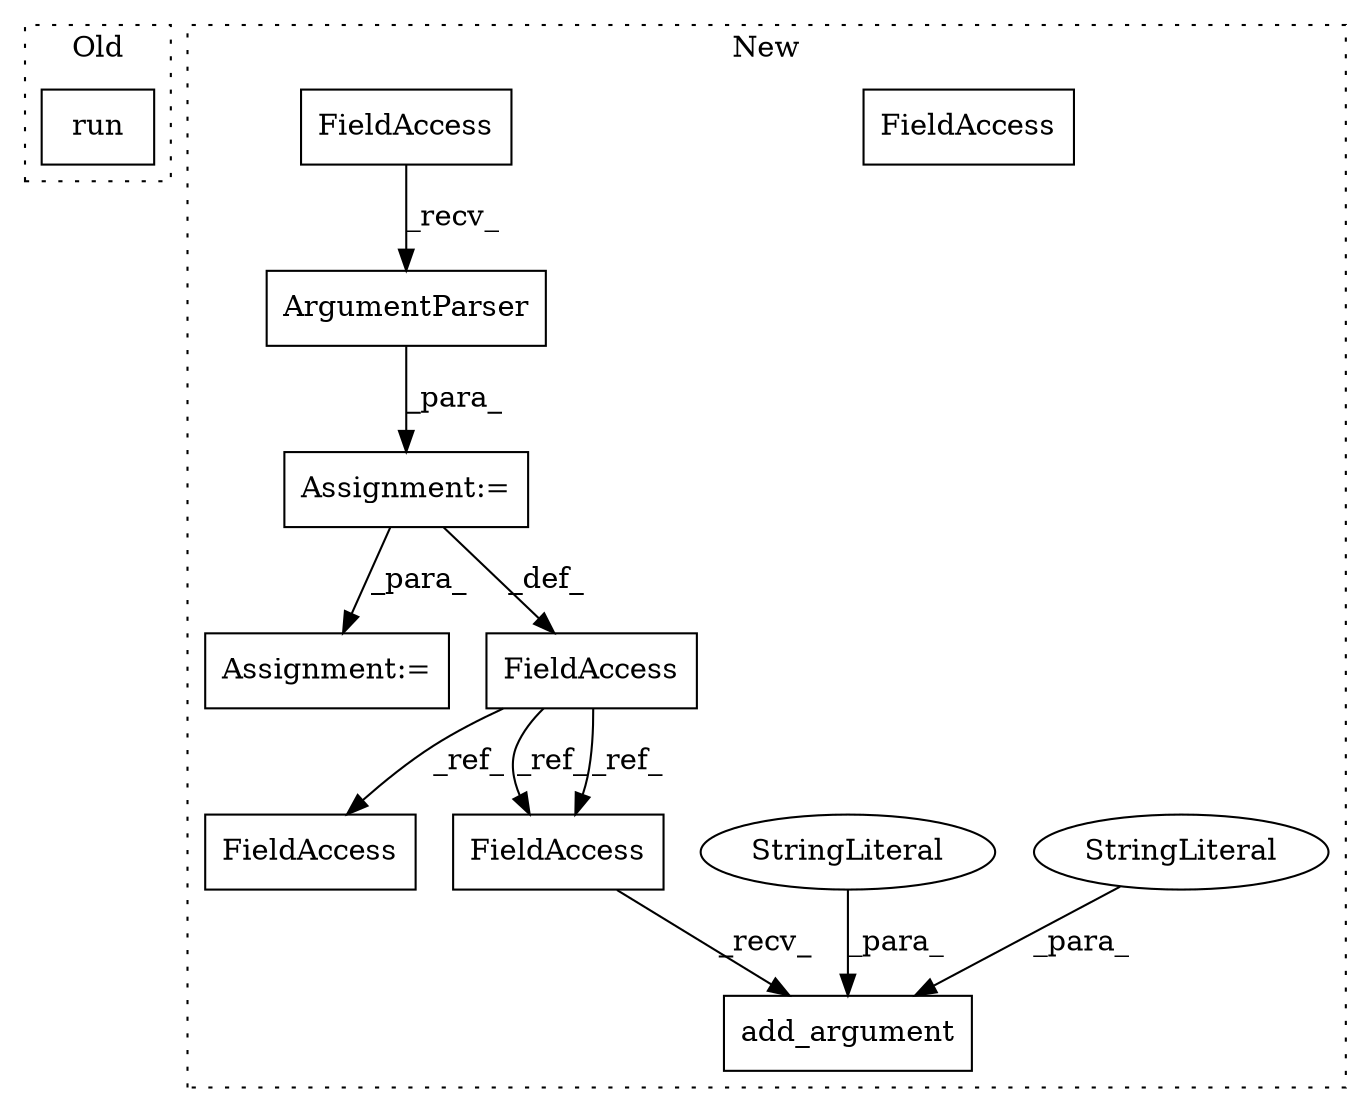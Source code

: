digraph G {
subgraph cluster0 {
1 [label="run" a="32" s="5729,5738" l="4,1" shape="box"];
label = "Old";
style="dotted";
}
subgraph cluster1 {
2 [label="ArgumentParser" a="32" s="5599" l="16" shape="box"];
3 [label="add_argument" a="32" s="5930,5987" l="13,1" shape="box"];
4 [label="StringLiteral" a="45" s="5943" l="14" shape="ellipse"];
5 [label="StringLiteral" a="45" s="5958" l="21" shape="ellipse"];
6 [label="Assignment:=" a="7" s="6268" l="1" shape="box"];
7 [label="Assignment:=" a="7" s="5589" l="1" shape="box"];
8 [label="FieldAccess" a="22" s="5923" l="6" shape="box"];
9 [label="FieldAccess" a="22" s="5590" l="8" shape="box"];
10 [label="FieldAccess" a="22" s="5583" l="6" shape="box"];
11 [label="FieldAccess" a="22" s="5712" l="6" shape="box"];
12 [label="FieldAccess" a="22" s="5923" l="6" shape="box"];
label = "New";
style="dotted";
}
2 -> 7 [label="_para_"];
4 -> 3 [label="_para_"];
5 -> 3 [label="_para_"];
7 -> 6 [label="_para_"];
7 -> 10 [label="_def_"];
9 -> 2 [label="_recv_"];
10 -> 11 [label="_ref_"];
10 -> 12 [label="_ref_"];
10 -> 12 [label="_ref_"];
12 -> 3 [label="_recv_"];
}